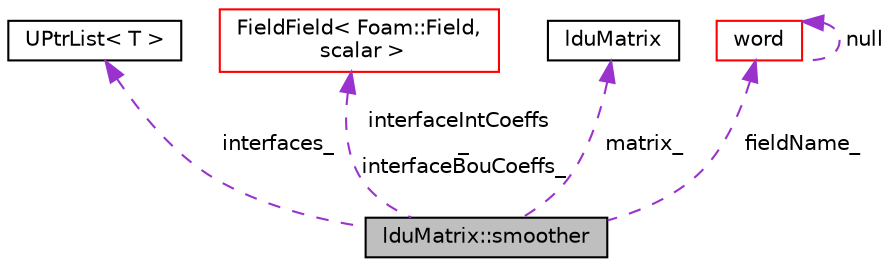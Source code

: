 digraph "lduMatrix::smoother"
{
  bgcolor="transparent";
  edge [fontname="Helvetica",fontsize="10",labelfontname="Helvetica",labelfontsize="10"];
  node [fontname="Helvetica",fontsize="10",shape=record];
  Node1 [label="lduMatrix::smoother",height=0.2,width=0.4,color="black", fillcolor="grey75", style="filled", fontcolor="black"];
  Node2 -> Node1 [dir="back",color="darkorchid3",fontsize="10",style="dashed",label=" interfaces_" ,fontname="Helvetica"];
  Node2 [label="UPtrList\< T \>",height=0.2,width=0.4,color="black",URL="$a02768.html",tooltip="A templated 1D list of pointers to objects of type <T>, where the size of the array is known and used..."];
  Node3 -> Node1 [dir="back",color="darkorchid3",fontsize="10",style="dashed",label=" interfaceIntCoeffs\l_\ninterfaceBouCoeffs_" ,fontname="Helvetica"];
  Node3 [label="FieldField\< Foam::Field,\l scalar \>",height=0.2,width=0.4,color="red",URL="$a00761.html"];
  Node4 -> Node1 [dir="back",color="darkorchid3",fontsize="10",style="dashed",label=" matrix_" ,fontname="Helvetica"];
  Node4 [label="lduMatrix",height=0.2,width=0.4,color="black",URL="$a01283.html",tooltip="lduMatrix is a general matrix class in which the coefficients are stored as three arrays..."];
  Node5 -> Node1 [dir="back",color="darkorchid3",fontsize="10",style="dashed",label=" fieldName_" ,fontname="Helvetica"];
  Node5 [label="word",height=0.2,width=0.4,color="red",URL="$a02873.html",tooltip="A class for handling words, derived from string. "];
  Node5 -> Node5 [dir="back",color="darkorchid3",fontsize="10",style="dashed",label=" null" ,fontname="Helvetica"];
}

